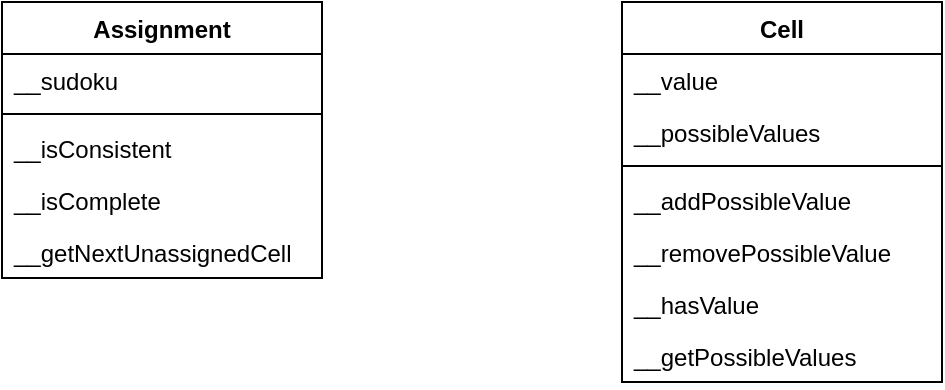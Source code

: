<mxfile version="15.5.8" type="device"><diagram id="HiPeL8zn81OIHAb0eiTE" name="Page-1"><mxGraphModel dx="700" dy="784" grid="1" gridSize="10" guides="1" tooltips="1" connect="1" arrows="1" fold="1" page="1" pageScale="1" pageWidth="827" pageHeight="1169" math="0" shadow="0"><root><mxCell id="0"/><mxCell id="1" parent="0"/><mxCell id="dV9ur_IzqJoFO8rJLeXR-1" value="Assignment" style="swimlane;fontStyle=1;align=center;verticalAlign=top;childLayout=stackLayout;horizontal=1;startSize=26;horizontalStack=0;resizeParent=1;resizeParentMax=0;resizeLast=0;collapsible=1;marginBottom=0;" vertex="1" parent="1"><mxGeometry x="40" y="30" width="160" height="138" as="geometry"/></mxCell><mxCell id="dV9ur_IzqJoFO8rJLeXR-2" value="__sudoku" style="text;strokeColor=none;fillColor=none;align=left;verticalAlign=top;spacingLeft=4;spacingRight=4;overflow=hidden;rotatable=0;points=[[0,0.5],[1,0.5]];portConstraint=eastwest;" vertex="1" parent="dV9ur_IzqJoFO8rJLeXR-1"><mxGeometry y="26" width="160" height="26" as="geometry"/></mxCell><mxCell id="dV9ur_IzqJoFO8rJLeXR-4" value="" style="line;strokeWidth=1;fillColor=none;align=left;verticalAlign=middle;spacingTop=-1;spacingLeft=3;spacingRight=3;rotatable=0;labelPosition=right;points=[];portConstraint=eastwest;" vertex="1" parent="dV9ur_IzqJoFO8rJLeXR-1"><mxGeometry y="52" width="160" height="8" as="geometry"/></mxCell><mxCell id="dV9ur_IzqJoFO8rJLeXR-5" value="__isConsistent" style="text;strokeColor=none;fillColor=none;align=left;verticalAlign=top;spacingLeft=4;spacingRight=4;overflow=hidden;rotatable=0;points=[[0,0.5],[1,0.5]];portConstraint=eastwest;" vertex="1" parent="dV9ur_IzqJoFO8rJLeXR-1"><mxGeometry y="60" width="160" height="26" as="geometry"/></mxCell><mxCell id="dV9ur_IzqJoFO8rJLeXR-6" value="__isComplete" style="text;strokeColor=none;fillColor=none;align=left;verticalAlign=top;spacingLeft=4;spacingRight=4;overflow=hidden;rotatable=0;points=[[0,0.5],[1,0.5]];portConstraint=eastwest;" vertex="1" parent="dV9ur_IzqJoFO8rJLeXR-1"><mxGeometry y="86" width="160" height="26" as="geometry"/></mxCell><mxCell id="dV9ur_IzqJoFO8rJLeXR-22" value="__getNextUnassignedCell" style="text;strokeColor=none;fillColor=none;align=left;verticalAlign=top;spacingLeft=4;spacingRight=4;overflow=hidden;rotatable=0;points=[[0,0.5],[1,0.5]];portConstraint=eastwest;" vertex="1" parent="dV9ur_IzqJoFO8rJLeXR-1"><mxGeometry y="112" width="160" height="26" as="geometry"/></mxCell><mxCell id="dV9ur_IzqJoFO8rJLeXR-10" value="Cell" style="swimlane;fontStyle=1;align=center;verticalAlign=top;childLayout=stackLayout;horizontal=1;startSize=26;horizontalStack=0;resizeParent=1;resizeParentMax=0;resizeLast=0;collapsible=1;marginBottom=0;" vertex="1" parent="1"><mxGeometry x="350" y="30" width="160" height="190" as="geometry"/></mxCell><mxCell id="dV9ur_IzqJoFO8rJLeXR-11" value="__value" style="text;strokeColor=none;fillColor=none;align=left;verticalAlign=top;spacingLeft=4;spacingRight=4;overflow=hidden;rotatable=0;points=[[0,0.5],[1,0.5]];portConstraint=eastwest;" vertex="1" parent="dV9ur_IzqJoFO8rJLeXR-10"><mxGeometry y="26" width="160" height="26" as="geometry"/></mxCell><mxCell id="dV9ur_IzqJoFO8rJLeXR-12" value="__possibleValues" style="text;strokeColor=none;fillColor=none;align=left;verticalAlign=top;spacingLeft=4;spacingRight=4;overflow=hidden;rotatable=0;points=[[0,0.5],[1,0.5]];portConstraint=eastwest;" vertex="1" parent="dV9ur_IzqJoFO8rJLeXR-10"><mxGeometry y="52" width="160" height="26" as="geometry"/></mxCell><mxCell id="dV9ur_IzqJoFO8rJLeXR-13" value="" style="line;strokeWidth=1;fillColor=none;align=left;verticalAlign=middle;spacingTop=-1;spacingLeft=3;spacingRight=3;rotatable=0;labelPosition=right;points=[];portConstraint=eastwest;" vertex="1" parent="dV9ur_IzqJoFO8rJLeXR-10"><mxGeometry y="78" width="160" height="8" as="geometry"/></mxCell><mxCell id="dV9ur_IzqJoFO8rJLeXR-20" value="__addPossibleValue" style="text;strokeColor=none;fillColor=none;align=left;verticalAlign=top;spacingLeft=4;spacingRight=4;overflow=hidden;rotatable=0;points=[[0,0.5],[1,0.5]];portConstraint=eastwest;" vertex="1" parent="dV9ur_IzqJoFO8rJLeXR-10"><mxGeometry y="86" width="160" height="26" as="geometry"/></mxCell><mxCell id="dV9ur_IzqJoFO8rJLeXR-21" value="__removePossibleValue" style="text;strokeColor=none;fillColor=none;align=left;verticalAlign=top;spacingLeft=4;spacingRight=4;overflow=hidden;rotatable=0;points=[[0,0.5],[1,0.5]];portConstraint=eastwest;" vertex="1" parent="dV9ur_IzqJoFO8rJLeXR-10"><mxGeometry y="112" width="160" height="26" as="geometry"/></mxCell><mxCell id="dV9ur_IzqJoFO8rJLeXR-24" value="__hasValue" style="text;strokeColor=none;fillColor=none;align=left;verticalAlign=top;spacingLeft=4;spacingRight=4;overflow=hidden;rotatable=0;points=[[0,0.5],[1,0.5]];portConstraint=eastwest;" vertex="1" parent="dV9ur_IzqJoFO8rJLeXR-10"><mxGeometry y="138" width="160" height="26" as="geometry"/></mxCell><mxCell id="dV9ur_IzqJoFO8rJLeXR-23" value="__getPossibleValues" style="text;strokeColor=none;fillColor=none;align=left;verticalAlign=top;spacingLeft=4;spacingRight=4;overflow=hidden;rotatable=0;points=[[0,0.5],[1,0.5]];portConstraint=eastwest;" vertex="1" parent="dV9ur_IzqJoFO8rJLeXR-10"><mxGeometry y="164" width="160" height="26" as="geometry"/></mxCell></root></mxGraphModel></diagram></mxfile>